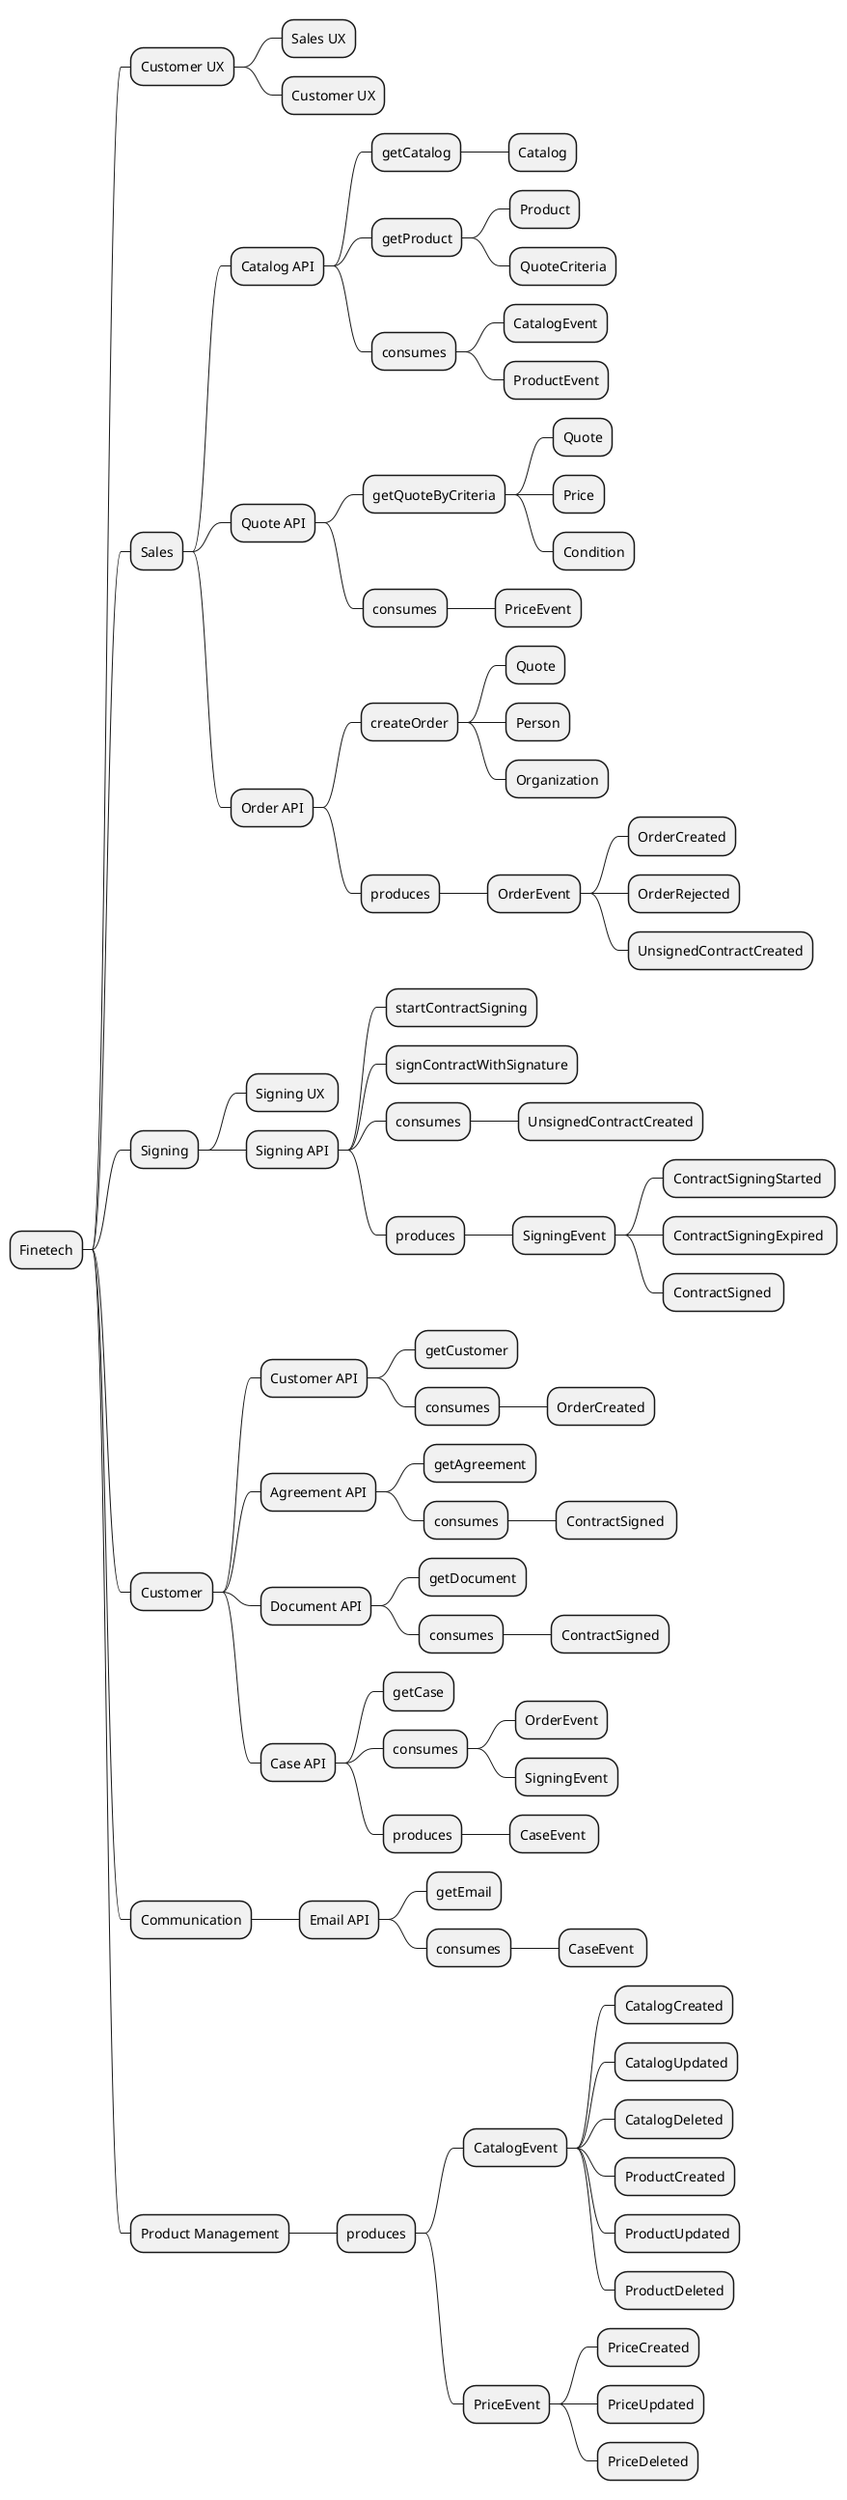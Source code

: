 @startmindmap
* Finetech
** Customer UX
*** Sales UX
*** Customer UX
** Sales
*** Catalog API
**** getCatalog
***** Catalog
**** getProduct
***** Product
***** QuoteCriteria
**** consumes
***** CatalogEvent
***** ProductEvent
*** Quote API
**** getQuoteByCriteria
***** Quote
***** Price
***** Condition
**** consumes
***** PriceEvent
*** Order API
**** createOrder
***** Quote
***** Person
***** Organization
**** produces
***** OrderEvent
****** OrderCreated
****** OrderRejected
****** UnsignedContractCreated
** Signing
*** Signing UX 
*** Signing API
**** startContractSigning
**** signContractWithSignature
**** consumes
***** UnsignedContractCreated
**** produces
***** SigningEvent
****** ContractSigningStarted 
****** ContractSigningExpired 
****** ContractSigned 
** Customer
***  Customer API
**** getCustomer
**** consumes
***** OrderCreated
*** Agreement API
**** getAgreement
**** consumes
***** ContractSigned 
*** Document API
**** getDocument
**** consumes
***** ContractSigned
*** Case API
**** getCase
**** consumes
***** OrderEvent
***** SigningEvent
**** produces
***** CaseEvent 
** Communication
*** Email API
**** getEmail
**** consumes
*****  CaseEvent 
** Product Management
*** produces
**** CatalogEvent
***** CatalogCreated
***** CatalogUpdated
***** CatalogDeleted
***** ProductCreated
***** ProductUpdated
***** ProductDeleted
**** PriceEvent
***** PriceCreated
***** PriceUpdated
***** PriceDeleted
@endmindmap